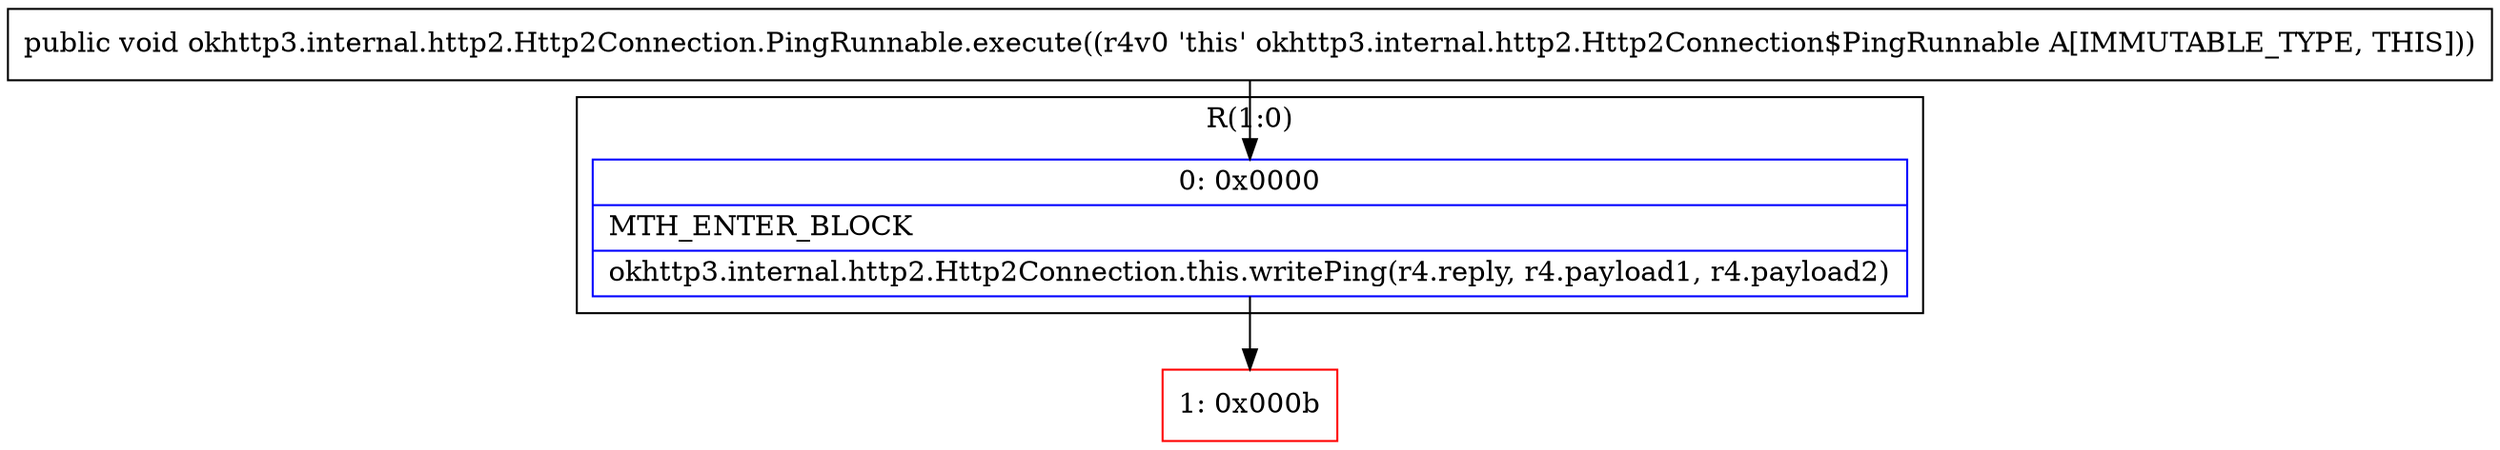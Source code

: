 digraph "CFG forokhttp3.internal.http2.Http2Connection.PingRunnable.execute()V" {
subgraph cluster_Region_93463480 {
label = "R(1:0)";
node [shape=record,color=blue];
Node_0 [shape=record,label="{0\:\ 0x0000|MTH_ENTER_BLOCK\l|okhttp3.internal.http2.Http2Connection.this.writePing(r4.reply, r4.payload1, r4.payload2)\l}"];
}
Node_1 [shape=record,color=red,label="{1\:\ 0x000b}"];
MethodNode[shape=record,label="{public void okhttp3.internal.http2.Http2Connection.PingRunnable.execute((r4v0 'this' okhttp3.internal.http2.Http2Connection$PingRunnable A[IMMUTABLE_TYPE, THIS])) }"];
MethodNode -> Node_0;
Node_0 -> Node_1;
}

